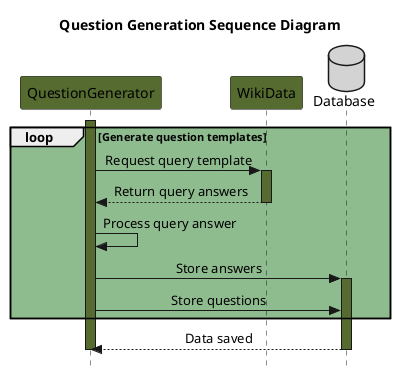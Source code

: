 @startuml question_generation
title Question Generation Sequence Diagram

participant QG as "QuestionGenerator" #DarkOliveGreen
participant WD as "WikiData" #DarkOliveGreen
database DB as "Database" #LightGray

skinparam Style strictuml
skinparam SequenceMessageAlignment center

loop #darkseagreen Generate question templates
    activate QG #DarkOliveGreen
    QG -> WD : Request query template
    activate WD #DarkOliveGreen
    WD --> QG : Return query answers
    deactivate WD
    QG -> QG : Process query answer
    QG -> DB : Store answers
    activate DB #DarkOliveGreen
    QG -> DB : Store questions
end loop
DB --> QG : Data saved
deactivate DB
deactivate QG
@enduml
